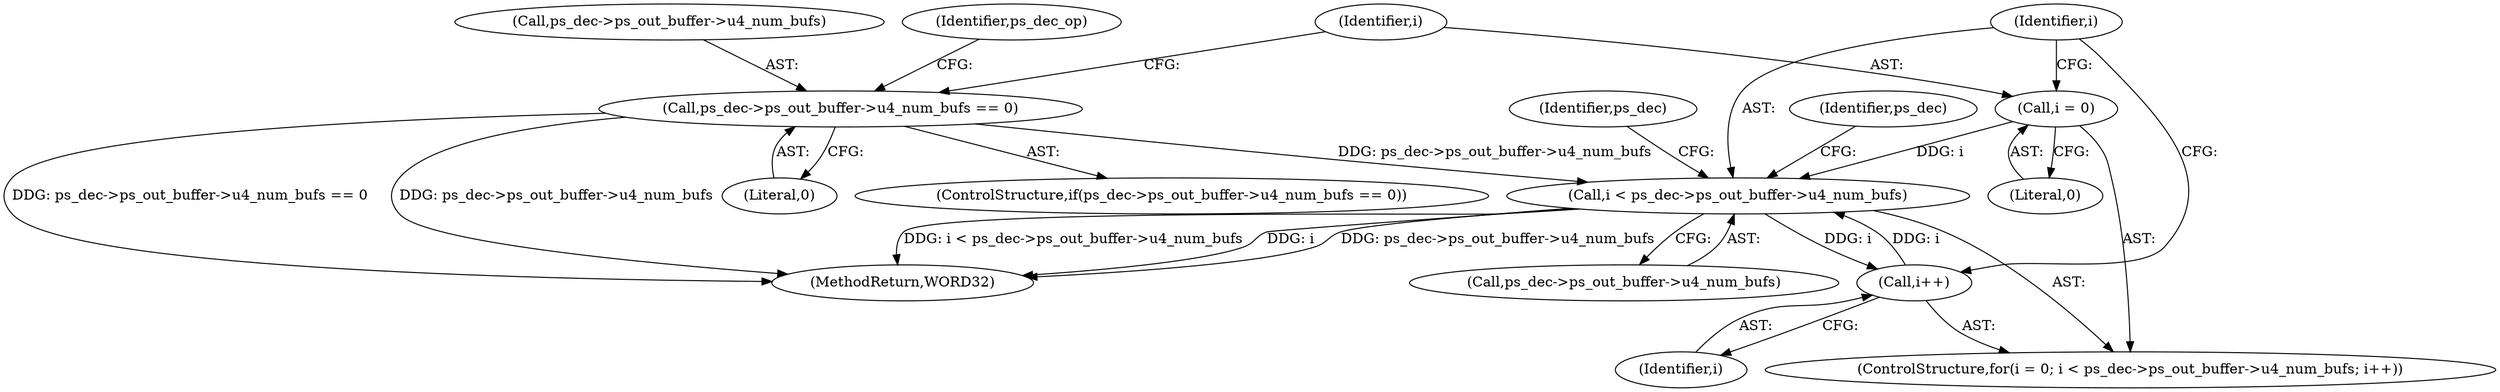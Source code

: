 digraph "0_Android_33ef7de9ddc8ea7eb9cbc440d1cf89957a0c267b@pointer" {
"1000396" [label="(Call,i < ps_dec->ps_out_buffer->u4_num_bufs)"];
"1000393" [label="(Call,i = 0)"];
"1000403" [label="(Call,i++)"];
"1000396" [label="(Call,i < ps_dec->ps_out_buffer->u4_num_bufs)"];
"1000370" [label="(Call,ps_dec->ps_out_buffer->u4_num_bufs == 0)"];
"1002189" [label="(MethodReturn,WORD32)"];
"1000393" [label="(Call,i = 0)"];
"1000403" [label="(Call,i++)"];
"1000395" [label="(Literal,0)"];
"1000370" [label="(Call,ps_dec->ps_out_buffer->u4_num_bufs == 0)"];
"1000376" [label="(Literal,0)"];
"1000371" [label="(Call,ps_dec->ps_out_buffer->u4_num_bufs)"];
"1000459" [label="(Identifier,ps_dec)"];
"1000398" [label="(Call,ps_dec->ps_out_buffer->u4_num_bufs)"];
"1000404" [label="(Identifier,i)"];
"1000369" [label="(ControlStructure,if(ps_dec->ps_out_buffer->u4_num_bufs == 0))"];
"1000380" [label="(Identifier,ps_dec_op)"];
"1000397" [label="(Identifier,i)"];
"1000396" [label="(Call,i < ps_dec->ps_out_buffer->u4_num_bufs)"];
"1000392" [label="(ControlStructure,for(i = 0; i < ps_dec->ps_out_buffer->u4_num_bufs; i++))"];
"1000411" [label="(Identifier,ps_dec)"];
"1000394" [label="(Identifier,i)"];
"1000396" -> "1000392"  [label="AST: "];
"1000396" -> "1000398"  [label="CFG: "];
"1000397" -> "1000396"  [label="AST: "];
"1000398" -> "1000396"  [label="AST: "];
"1000411" -> "1000396"  [label="CFG: "];
"1000459" -> "1000396"  [label="CFG: "];
"1000396" -> "1002189"  [label="DDG: i < ps_dec->ps_out_buffer->u4_num_bufs"];
"1000396" -> "1002189"  [label="DDG: i"];
"1000396" -> "1002189"  [label="DDG: ps_dec->ps_out_buffer->u4_num_bufs"];
"1000393" -> "1000396"  [label="DDG: i"];
"1000403" -> "1000396"  [label="DDG: i"];
"1000370" -> "1000396"  [label="DDG: ps_dec->ps_out_buffer->u4_num_bufs"];
"1000396" -> "1000403"  [label="DDG: i"];
"1000393" -> "1000392"  [label="AST: "];
"1000393" -> "1000395"  [label="CFG: "];
"1000394" -> "1000393"  [label="AST: "];
"1000395" -> "1000393"  [label="AST: "];
"1000397" -> "1000393"  [label="CFG: "];
"1000403" -> "1000392"  [label="AST: "];
"1000403" -> "1000404"  [label="CFG: "];
"1000404" -> "1000403"  [label="AST: "];
"1000397" -> "1000403"  [label="CFG: "];
"1000370" -> "1000369"  [label="AST: "];
"1000370" -> "1000376"  [label="CFG: "];
"1000371" -> "1000370"  [label="AST: "];
"1000376" -> "1000370"  [label="AST: "];
"1000380" -> "1000370"  [label="CFG: "];
"1000394" -> "1000370"  [label="CFG: "];
"1000370" -> "1002189"  [label="DDG: ps_dec->ps_out_buffer->u4_num_bufs == 0"];
"1000370" -> "1002189"  [label="DDG: ps_dec->ps_out_buffer->u4_num_bufs"];
}
